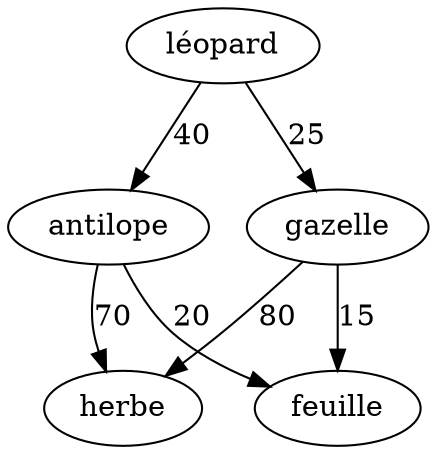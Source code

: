 digraph mongraphe {
léopard -> antilope [label="40"];
léopard -> gazelle [label="25"];
antilope -> herbe [label="70"];
antilope -> feuille [label="20"];
gazelle -> herbe [label="80"];
gazelle -> feuille [label="15"];
}